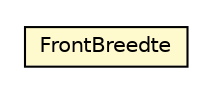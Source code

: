 #!/usr/local/bin/dot
#
# Class diagram 
# Generated by UMLGraph version R5_6-24-gf6e263 (http://www.umlgraph.org/)
#

digraph G {
	edge [fontname="Helvetica",fontsize=10,labelfontname="Helvetica",labelfontsize=10];
	node [fontname="Helvetica",fontsize=10,shape=plaintext];
	nodesep=0.25;
	ranksep=0.5;
	// nl.egem.stuf.sector.bg._0204.VBOFund.FrontBreedte
	c217645 [label=<<table title="nl.egem.stuf.sector.bg._0204.VBOFund.FrontBreedte" border="0" cellborder="1" cellspacing="0" cellpadding="2" port="p" bgcolor="lemonChiffon" href="./VBOFund.FrontBreedte.html">
		<tr><td><table border="0" cellspacing="0" cellpadding="1">
<tr><td align="center" balign="center"> FrontBreedte </td></tr>
		</table></td></tr>
		</table>>, URL="./VBOFund.FrontBreedte.html", fontname="Helvetica", fontcolor="black", fontsize=10.0];
}


